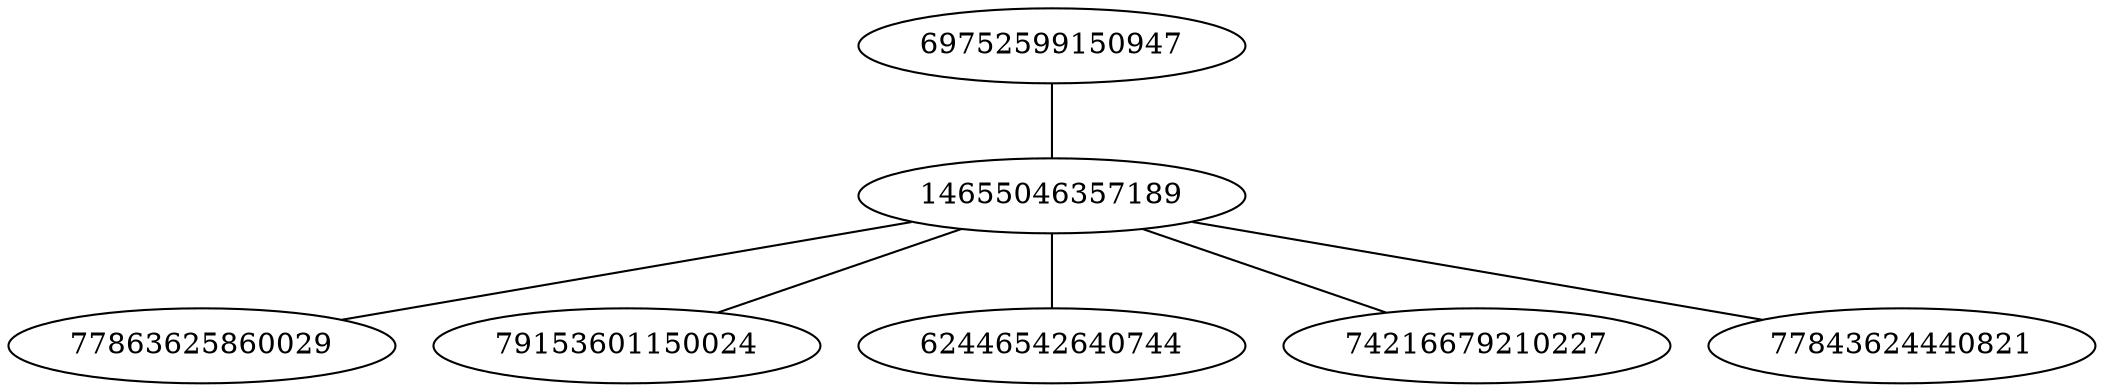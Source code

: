 graph  {
	69752599150947	 [nType=0];
	14655046357189	 [nType=0];
	69752599150947 -- 14655046357189 [key=0,
	calls=6,
	days=4,
	secs=423,
	texts=0];
77863625860029 [nType=1];
14655046357189 -- 77863625860029 [key=0,
calls=63,
days=13,
secs=923,
texts=0];
79153601150024 [nType=0];
14655046357189 -- 79153601150024 [key=0,
calls=173,
days=30,
secs=1957,
texts=0];
62446542640744 [nType=0];
14655046357189 -- 62446542640744 [key=0,
calls=14,
days=12,
secs=473,
texts=0];
74216679210227 [nType=0];
14655046357189 -- 74216679210227 [key=0,
calls=9,
days=6,
secs=735,
texts=0];
77843624440821 [nType=0];
14655046357189 -- 77843624440821 [key=0,
calls=7,
days=6,
secs=2205,
texts=0];
}
